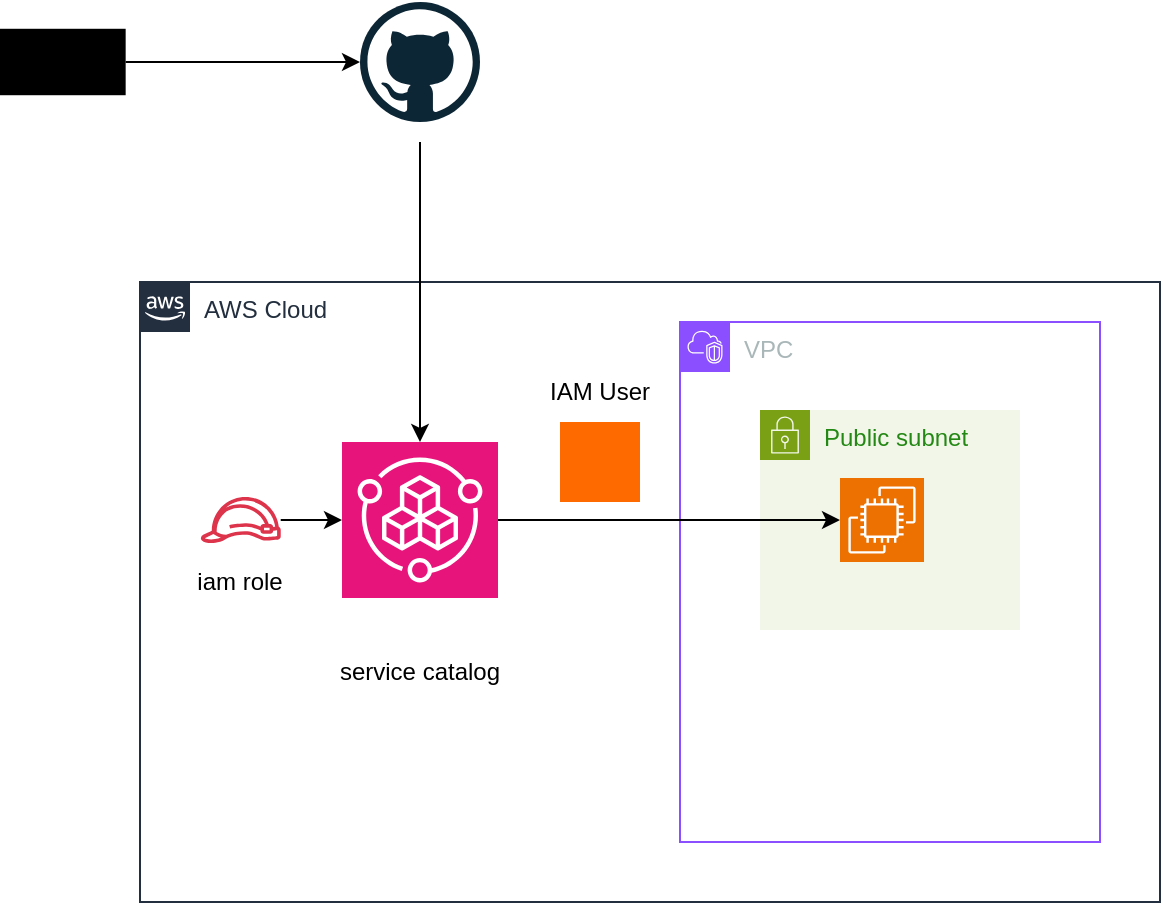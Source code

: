 <mxfile version="27.1.6">
  <diagram name="Page-1" id="vgwdjLeUsy4K2HEJym3e">
    <mxGraphModel dx="909" dy="398" grid="1" gridSize="10" guides="1" tooltips="1" connect="1" arrows="1" fold="1" page="1" pageScale="1" pageWidth="850" pageHeight="1100" math="0" shadow="0">
      <root>
        <mxCell id="0" />
        <mxCell id="1" parent="0" />
        <mxCell id="WB2bdjvSfxStxlEtaME6-1" value="AWS Cloud" style="points=[[0,0],[0.25,0],[0.5,0],[0.75,0],[1,0],[1,0.25],[1,0.5],[1,0.75],[1,1],[0.75,1],[0.5,1],[0.25,1],[0,1],[0,0.75],[0,0.5],[0,0.25]];outlineConnect=0;gradientColor=none;html=1;whiteSpace=wrap;fontSize=12;fontStyle=0;container=1;pointerEvents=0;collapsible=0;recursiveResize=0;shape=mxgraph.aws4.group;grIcon=mxgraph.aws4.group_aws_cloud_alt;strokeColor=#232F3E;fillColor=none;verticalAlign=top;align=left;spacingLeft=30;fontColor=#232F3E;dashed=0;" vertex="1" parent="1">
          <mxGeometry x="150" y="190" width="510" height="310" as="geometry" />
        </mxCell>
        <mxCell id="WB2bdjvSfxStxlEtaME6-3" value="" style="sketch=0;points=[[0,0,0],[0.25,0,0],[0.5,0,0],[0.75,0,0],[1,0,0],[0,1,0],[0.25,1,0],[0.5,1,0],[0.75,1,0],[1,1,0],[0,0.25,0],[0,0.5,0],[0,0.75,0],[1,0.25,0],[1,0.5,0],[1,0.75,0]];points=[[0,0,0],[0.25,0,0],[0.5,0,0],[0.75,0,0],[1,0,0],[0,1,0],[0.25,1,0],[0.5,1,0],[0.75,1,0],[1,1,0],[0,0.25,0],[0,0.5,0],[0,0.75,0],[1,0.25,0],[1,0.5,0],[1,0.75,0]];outlineConnect=0;fontColor=#232F3E;fillColor=#E7157B;strokeColor=#ffffff;dashed=0;verticalLabelPosition=bottom;verticalAlign=top;align=center;html=1;fontSize=12;fontStyle=0;aspect=fixed;shape=mxgraph.aws4.resourceIcon;resIcon=mxgraph.aws4.service_catalog;" vertex="1" parent="WB2bdjvSfxStxlEtaME6-1">
          <mxGeometry x="101" y="80" width="78" height="78" as="geometry" />
        </mxCell>
        <mxCell id="WB2bdjvSfxStxlEtaME6-9" value="VPC" style="points=[[0,0],[0.25,0],[0.5,0],[0.75,0],[1,0],[1,0.25],[1,0.5],[1,0.75],[1,1],[0.75,1],[0.5,1],[0.25,1],[0,1],[0,0.75],[0,0.5],[0,0.25]];outlineConnect=0;gradientColor=none;html=1;whiteSpace=wrap;fontSize=12;fontStyle=0;container=1;pointerEvents=0;collapsible=0;recursiveResize=0;shape=mxgraph.aws4.group;grIcon=mxgraph.aws4.group_vpc2;strokeColor=#8C4FFF;fillColor=none;verticalAlign=top;align=left;spacingLeft=30;fontColor=#AAB7B8;dashed=0;" vertex="1" parent="WB2bdjvSfxStxlEtaME6-1">
          <mxGeometry x="270" y="20" width="210" height="260" as="geometry" />
        </mxCell>
        <mxCell id="WB2bdjvSfxStxlEtaME6-10" value="Public subnet" style="points=[[0,0],[0.25,0],[0.5,0],[0.75,0],[1,0],[1,0.25],[1,0.5],[1,0.75],[1,1],[0.75,1],[0.5,1],[0.25,1],[0,1],[0,0.75],[0,0.5],[0,0.25]];outlineConnect=0;gradientColor=none;html=1;whiteSpace=wrap;fontSize=12;fontStyle=0;container=1;pointerEvents=0;collapsible=0;recursiveResize=0;shape=mxgraph.aws4.group;grIcon=mxgraph.aws4.group_security_group;grStroke=0;strokeColor=#7AA116;fillColor=#F2F6E8;verticalAlign=top;align=left;spacingLeft=30;fontColor=#248814;dashed=0;" vertex="1" parent="WB2bdjvSfxStxlEtaME6-9">
          <mxGeometry x="40" y="44" width="130" height="110" as="geometry" />
        </mxCell>
        <mxCell id="WB2bdjvSfxStxlEtaME6-11" value="" style="sketch=0;points=[[0,0,0],[0.25,0,0],[0.5,0,0],[0.75,0,0],[1,0,0],[0,1,0],[0.25,1,0],[0.5,1,0],[0.75,1,0],[1,1,0],[0,0.25,0],[0,0.5,0],[0,0.75,0],[1,0.25,0],[1,0.5,0],[1,0.75,0]];outlineConnect=0;fontColor=#232F3E;fillColor=#ED7100;strokeColor=#ffffff;dashed=0;verticalLabelPosition=bottom;verticalAlign=top;align=center;html=1;fontSize=12;fontStyle=0;aspect=fixed;shape=mxgraph.aws4.resourceIcon;resIcon=mxgraph.aws4.ec2;" vertex="1" parent="WB2bdjvSfxStxlEtaME6-10">
          <mxGeometry x="40" y="34" width="42" height="42" as="geometry" />
        </mxCell>
        <mxCell id="WB2bdjvSfxStxlEtaME6-12" value="" style="endArrow=classic;html=1;rounded=0;exitX=1;exitY=0.5;exitDx=0;exitDy=0;exitPerimeter=0;entryX=0;entryY=0.5;entryDx=0;entryDy=0;entryPerimeter=0;" edge="1" parent="WB2bdjvSfxStxlEtaME6-1" source="WB2bdjvSfxStxlEtaME6-3" target="WB2bdjvSfxStxlEtaME6-11">
          <mxGeometry width="50" height="50" relative="1" as="geometry">
            <mxPoint x="250" y="140" as="sourcePoint" />
            <mxPoint x="300" y="90" as="targetPoint" />
          </mxGeometry>
        </mxCell>
        <mxCell id="WB2bdjvSfxStxlEtaME6-13" value="" style="sketch=0;outlineConnect=0;fontColor=#232F3E;gradientColor=none;fillColor=#DD344C;strokeColor=none;dashed=0;verticalLabelPosition=bottom;verticalAlign=top;align=center;html=1;fontSize=12;fontStyle=0;aspect=fixed;pointerEvents=1;shape=mxgraph.aws4.role;" vertex="1" parent="WB2bdjvSfxStxlEtaME6-1">
          <mxGeometry x="30" y="107.5" width="40.77" height="23" as="geometry" />
        </mxCell>
        <mxCell id="WB2bdjvSfxStxlEtaME6-14" value="" style="endArrow=classic;html=1;rounded=0;entryX=0;entryY=0.5;entryDx=0;entryDy=0;entryPerimeter=0;" edge="1" parent="WB2bdjvSfxStxlEtaME6-1" source="WB2bdjvSfxStxlEtaME6-13" target="WB2bdjvSfxStxlEtaME6-3">
          <mxGeometry width="50" height="50" relative="1" as="geometry">
            <mxPoint x="250" y="140" as="sourcePoint" />
            <mxPoint x="300" y="90" as="targetPoint" />
          </mxGeometry>
        </mxCell>
        <mxCell id="WB2bdjvSfxStxlEtaME6-15" value="" style="points=[];aspect=fixed;html=1;align=center;shadow=0;dashed=0;fillColor=#FF6A00;strokeColor=none;shape=mxgraph.alibaba_cloud.user;" vertex="1" parent="WB2bdjvSfxStxlEtaME6-1">
          <mxGeometry x="210" y="70" width="40" height="40" as="geometry" />
        </mxCell>
        <mxCell id="WB2bdjvSfxStxlEtaME6-16" value="IAM User" style="text;html=1;align=center;verticalAlign=middle;whiteSpace=wrap;rounded=0;" vertex="1" parent="WB2bdjvSfxStxlEtaME6-1">
          <mxGeometry x="200" y="40" width="60" height="30" as="geometry" />
        </mxCell>
        <mxCell id="WB2bdjvSfxStxlEtaME6-17" value="iam role" style="text;html=1;align=center;verticalAlign=middle;whiteSpace=wrap;rounded=0;" vertex="1" parent="WB2bdjvSfxStxlEtaME6-1">
          <mxGeometry x="20.39" y="135" width="60" height="30" as="geometry" />
        </mxCell>
        <mxCell id="WB2bdjvSfxStxlEtaME6-18" value="service catalog" style="text;html=1;align=center;verticalAlign=middle;whiteSpace=wrap;rounded=0;" vertex="1" parent="WB2bdjvSfxStxlEtaME6-1">
          <mxGeometry x="95" y="180" width="90" height="30" as="geometry" />
        </mxCell>
        <mxCell id="WB2bdjvSfxStxlEtaME6-4" value="" style="dashed=0;outlineConnect=0;html=1;align=center;labelPosition=center;verticalLabelPosition=bottom;verticalAlign=top;shape=mxgraph.weblogos.github" vertex="1" parent="1">
          <mxGeometry x="260" y="50" width="60" height="60" as="geometry" />
        </mxCell>
        <mxCell id="WB2bdjvSfxStxlEtaME6-6" value="" style="sketch=0;verticalLabelPosition=bottom;sketch=0;aspect=fixed;html=1;verticalAlign=top;strokeColor=none;fillColor=#000000;align=center;outlineConnect=0;pointerEvents=1;shape=mxgraph.citrix2.users;" vertex="1" parent="1">
          <mxGeometry x="80" y="63.39" width="62.83" height="33.22" as="geometry" />
        </mxCell>
        <mxCell id="WB2bdjvSfxStxlEtaME6-7" value="" style="endArrow=classic;html=1;rounded=0;" edge="1" parent="1" source="WB2bdjvSfxStxlEtaME6-6" target="WB2bdjvSfxStxlEtaME6-4">
          <mxGeometry width="50" height="50" relative="1" as="geometry">
            <mxPoint x="400" y="330" as="sourcePoint" />
            <mxPoint x="450" y="280" as="targetPoint" />
          </mxGeometry>
        </mxCell>
        <mxCell id="WB2bdjvSfxStxlEtaME6-8" value="" style="endArrow=classic;html=1;rounded=0;" edge="1" parent="1" target="WB2bdjvSfxStxlEtaME6-3">
          <mxGeometry width="50" height="50" relative="1" as="geometry">
            <mxPoint x="290" y="120" as="sourcePoint" />
            <mxPoint x="450" y="190" as="targetPoint" />
          </mxGeometry>
        </mxCell>
      </root>
    </mxGraphModel>
  </diagram>
</mxfile>
